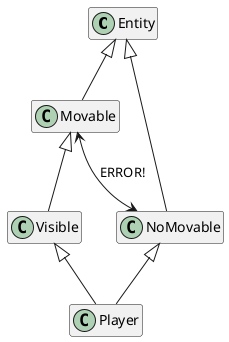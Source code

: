 @startuml
Entity <|-- Movable
Movable<|-- Visible 
Visible<|-- Player
Entity <|-- NoMovable
NoMovable<|-- Player
Movable <--> NoMovable : ERROR!
hide members
@enduml